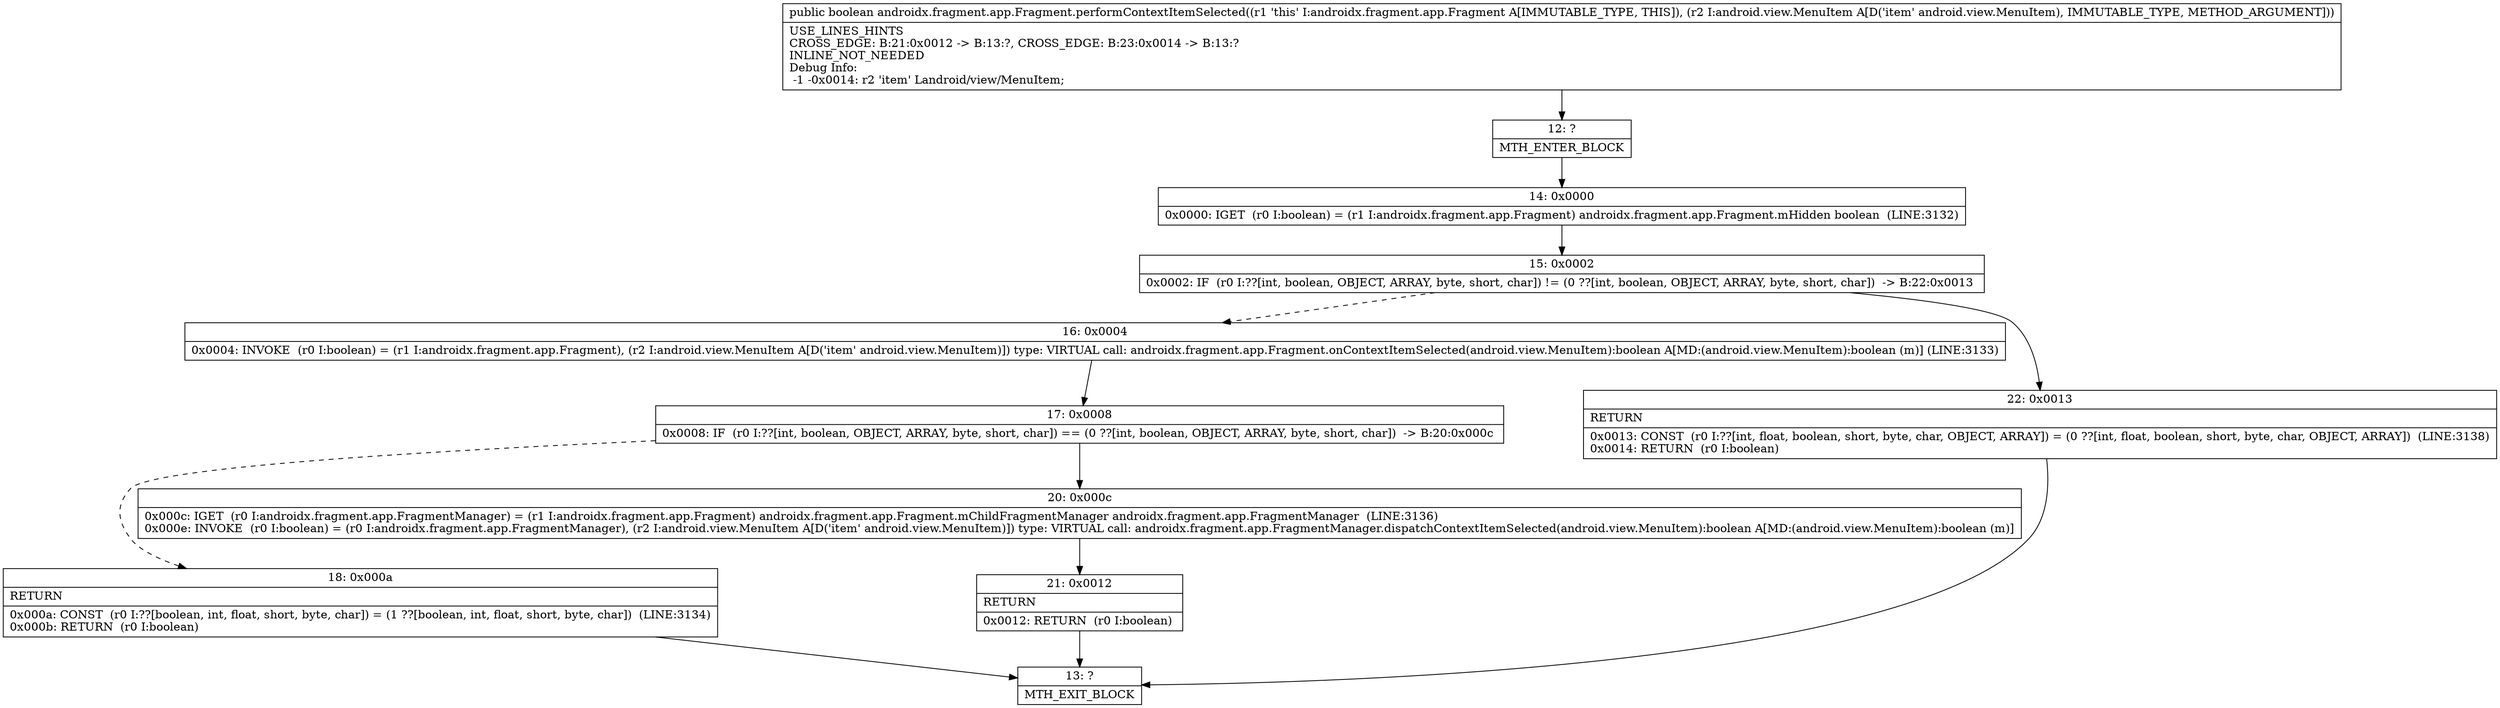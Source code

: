 digraph "CFG forandroidx.fragment.app.Fragment.performContextItemSelected(Landroid\/view\/MenuItem;)Z" {
Node_12 [shape=record,label="{12\:\ ?|MTH_ENTER_BLOCK\l}"];
Node_14 [shape=record,label="{14\:\ 0x0000|0x0000: IGET  (r0 I:boolean) = (r1 I:androidx.fragment.app.Fragment) androidx.fragment.app.Fragment.mHidden boolean  (LINE:3132)\l}"];
Node_15 [shape=record,label="{15\:\ 0x0002|0x0002: IF  (r0 I:??[int, boolean, OBJECT, ARRAY, byte, short, char]) != (0 ??[int, boolean, OBJECT, ARRAY, byte, short, char])  \-\> B:22:0x0013 \l}"];
Node_16 [shape=record,label="{16\:\ 0x0004|0x0004: INVOKE  (r0 I:boolean) = (r1 I:androidx.fragment.app.Fragment), (r2 I:android.view.MenuItem A[D('item' android.view.MenuItem)]) type: VIRTUAL call: androidx.fragment.app.Fragment.onContextItemSelected(android.view.MenuItem):boolean A[MD:(android.view.MenuItem):boolean (m)] (LINE:3133)\l}"];
Node_17 [shape=record,label="{17\:\ 0x0008|0x0008: IF  (r0 I:??[int, boolean, OBJECT, ARRAY, byte, short, char]) == (0 ??[int, boolean, OBJECT, ARRAY, byte, short, char])  \-\> B:20:0x000c \l}"];
Node_18 [shape=record,label="{18\:\ 0x000a|RETURN\l|0x000a: CONST  (r0 I:??[boolean, int, float, short, byte, char]) = (1 ??[boolean, int, float, short, byte, char])  (LINE:3134)\l0x000b: RETURN  (r0 I:boolean) \l}"];
Node_13 [shape=record,label="{13\:\ ?|MTH_EXIT_BLOCK\l}"];
Node_20 [shape=record,label="{20\:\ 0x000c|0x000c: IGET  (r0 I:androidx.fragment.app.FragmentManager) = (r1 I:androidx.fragment.app.Fragment) androidx.fragment.app.Fragment.mChildFragmentManager androidx.fragment.app.FragmentManager  (LINE:3136)\l0x000e: INVOKE  (r0 I:boolean) = (r0 I:androidx.fragment.app.FragmentManager), (r2 I:android.view.MenuItem A[D('item' android.view.MenuItem)]) type: VIRTUAL call: androidx.fragment.app.FragmentManager.dispatchContextItemSelected(android.view.MenuItem):boolean A[MD:(android.view.MenuItem):boolean (m)]\l}"];
Node_21 [shape=record,label="{21\:\ 0x0012|RETURN\l|0x0012: RETURN  (r0 I:boolean) \l}"];
Node_22 [shape=record,label="{22\:\ 0x0013|RETURN\l|0x0013: CONST  (r0 I:??[int, float, boolean, short, byte, char, OBJECT, ARRAY]) = (0 ??[int, float, boolean, short, byte, char, OBJECT, ARRAY])  (LINE:3138)\l0x0014: RETURN  (r0 I:boolean) \l}"];
MethodNode[shape=record,label="{public boolean androidx.fragment.app.Fragment.performContextItemSelected((r1 'this' I:androidx.fragment.app.Fragment A[IMMUTABLE_TYPE, THIS]), (r2 I:android.view.MenuItem A[D('item' android.view.MenuItem), IMMUTABLE_TYPE, METHOD_ARGUMENT]))  | USE_LINES_HINTS\lCROSS_EDGE: B:21:0x0012 \-\> B:13:?, CROSS_EDGE: B:23:0x0014 \-\> B:13:?\lINLINE_NOT_NEEDED\lDebug Info:\l  \-1 \-0x0014: r2 'item' Landroid\/view\/MenuItem;\l}"];
MethodNode -> Node_12;Node_12 -> Node_14;
Node_14 -> Node_15;
Node_15 -> Node_16[style=dashed];
Node_15 -> Node_22;
Node_16 -> Node_17;
Node_17 -> Node_18[style=dashed];
Node_17 -> Node_20;
Node_18 -> Node_13;
Node_20 -> Node_21;
Node_21 -> Node_13;
Node_22 -> Node_13;
}

